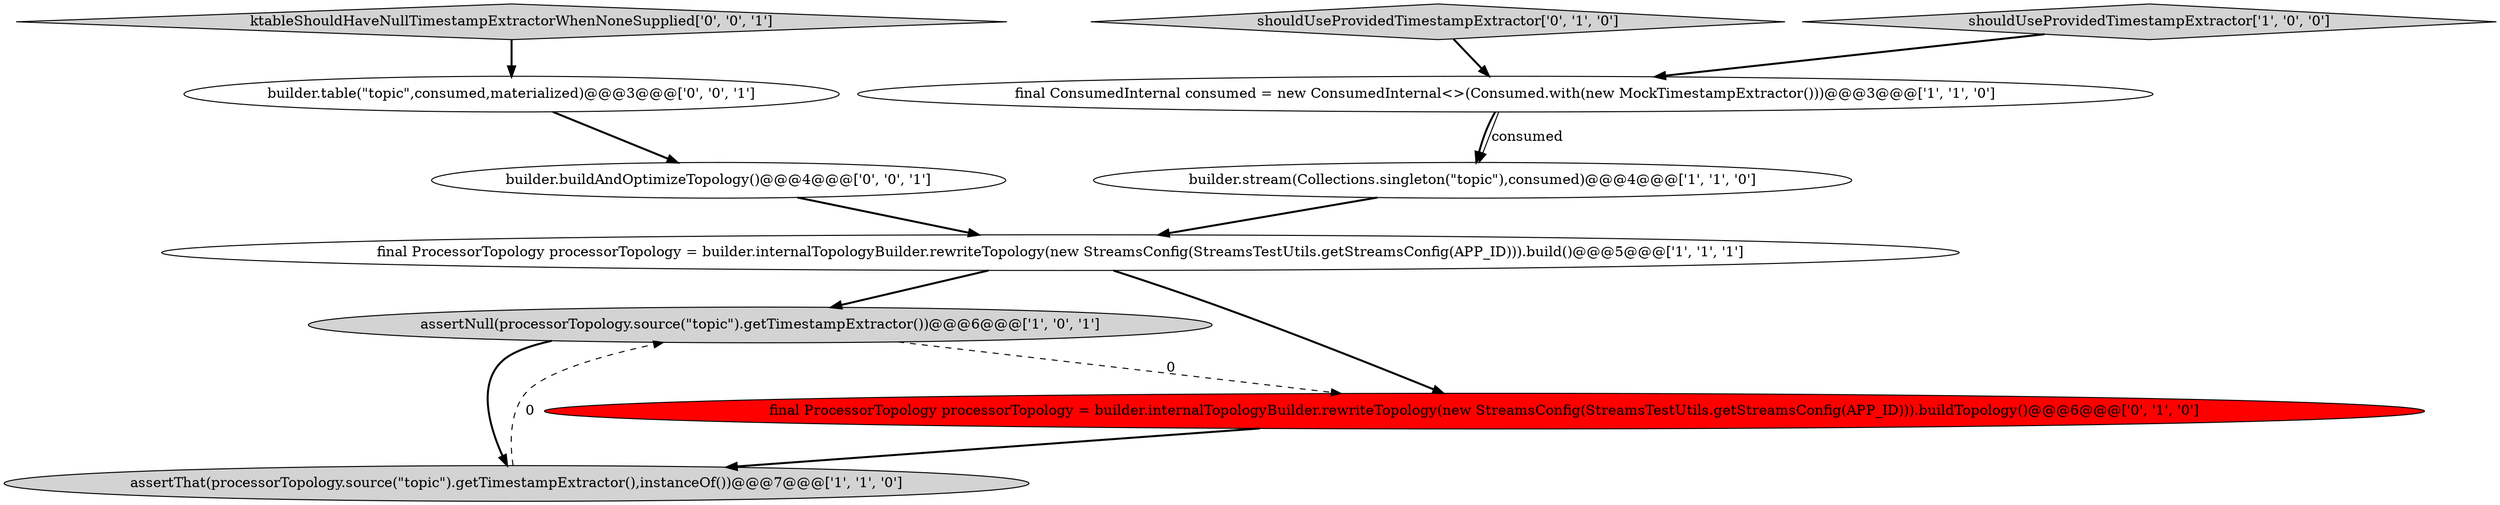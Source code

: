 digraph {
0 [style = filled, label = "builder.stream(Collections.singleton(\"topic\"),consumed)@@@4@@@['1', '1', '0']", fillcolor = white, shape = ellipse image = "AAA0AAABBB1BBB"];
2 [style = filled, label = "final ProcessorTopology processorTopology = builder.internalTopologyBuilder.rewriteTopology(new StreamsConfig(StreamsTestUtils.getStreamsConfig(APP_ID))).build()@@@5@@@['1', '1', '1']", fillcolor = white, shape = ellipse image = "AAA0AAABBB1BBB"];
7 [style = filled, label = "shouldUseProvidedTimestampExtractor['0', '1', '0']", fillcolor = lightgray, shape = diamond image = "AAA0AAABBB2BBB"];
4 [style = filled, label = "assertNull(processorTopology.source(\"topic\").getTimestampExtractor())@@@6@@@['1', '0', '1']", fillcolor = lightgray, shape = ellipse image = "AAA0AAABBB1BBB"];
10 [style = filled, label = "ktableShouldHaveNullTimestampExtractorWhenNoneSupplied['0', '0', '1']", fillcolor = lightgray, shape = diamond image = "AAA0AAABBB3BBB"];
5 [style = filled, label = "final ConsumedInternal consumed = new ConsumedInternal<>(Consumed.with(new MockTimestampExtractor()))@@@3@@@['1', '1', '0']", fillcolor = white, shape = ellipse image = "AAA0AAABBB1BBB"];
1 [style = filled, label = "shouldUseProvidedTimestampExtractor['1', '0', '0']", fillcolor = lightgray, shape = diamond image = "AAA0AAABBB1BBB"];
6 [style = filled, label = "final ProcessorTopology processorTopology = builder.internalTopologyBuilder.rewriteTopology(new StreamsConfig(StreamsTestUtils.getStreamsConfig(APP_ID))).buildTopology()@@@6@@@['0', '1', '0']", fillcolor = red, shape = ellipse image = "AAA1AAABBB2BBB"];
9 [style = filled, label = "builder.buildAndOptimizeTopology()@@@4@@@['0', '0', '1']", fillcolor = white, shape = ellipse image = "AAA0AAABBB3BBB"];
8 [style = filled, label = "builder.table(\"topic\",consumed,materialized)@@@3@@@['0', '0', '1']", fillcolor = white, shape = ellipse image = "AAA0AAABBB3BBB"];
3 [style = filled, label = "assertThat(processorTopology.source(\"topic\").getTimestampExtractor(),instanceOf())@@@7@@@['1', '1', '0']", fillcolor = lightgray, shape = ellipse image = "AAA0AAABBB1BBB"];
1->5 [style = bold, label=""];
6->3 [style = bold, label=""];
4->3 [style = bold, label=""];
5->0 [style = solid, label="consumed"];
7->5 [style = bold, label=""];
10->8 [style = bold, label=""];
5->0 [style = bold, label=""];
4->6 [style = dashed, label="0"];
3->4 [style = dashed, label="0"];
2->4 [style = bold, label=""];
9->2 [style = bold, label=""];
2->6 [style = bold, label=""];
0->2 [style = bold, label=""];
8->9 [style = bold, label=""];
}
